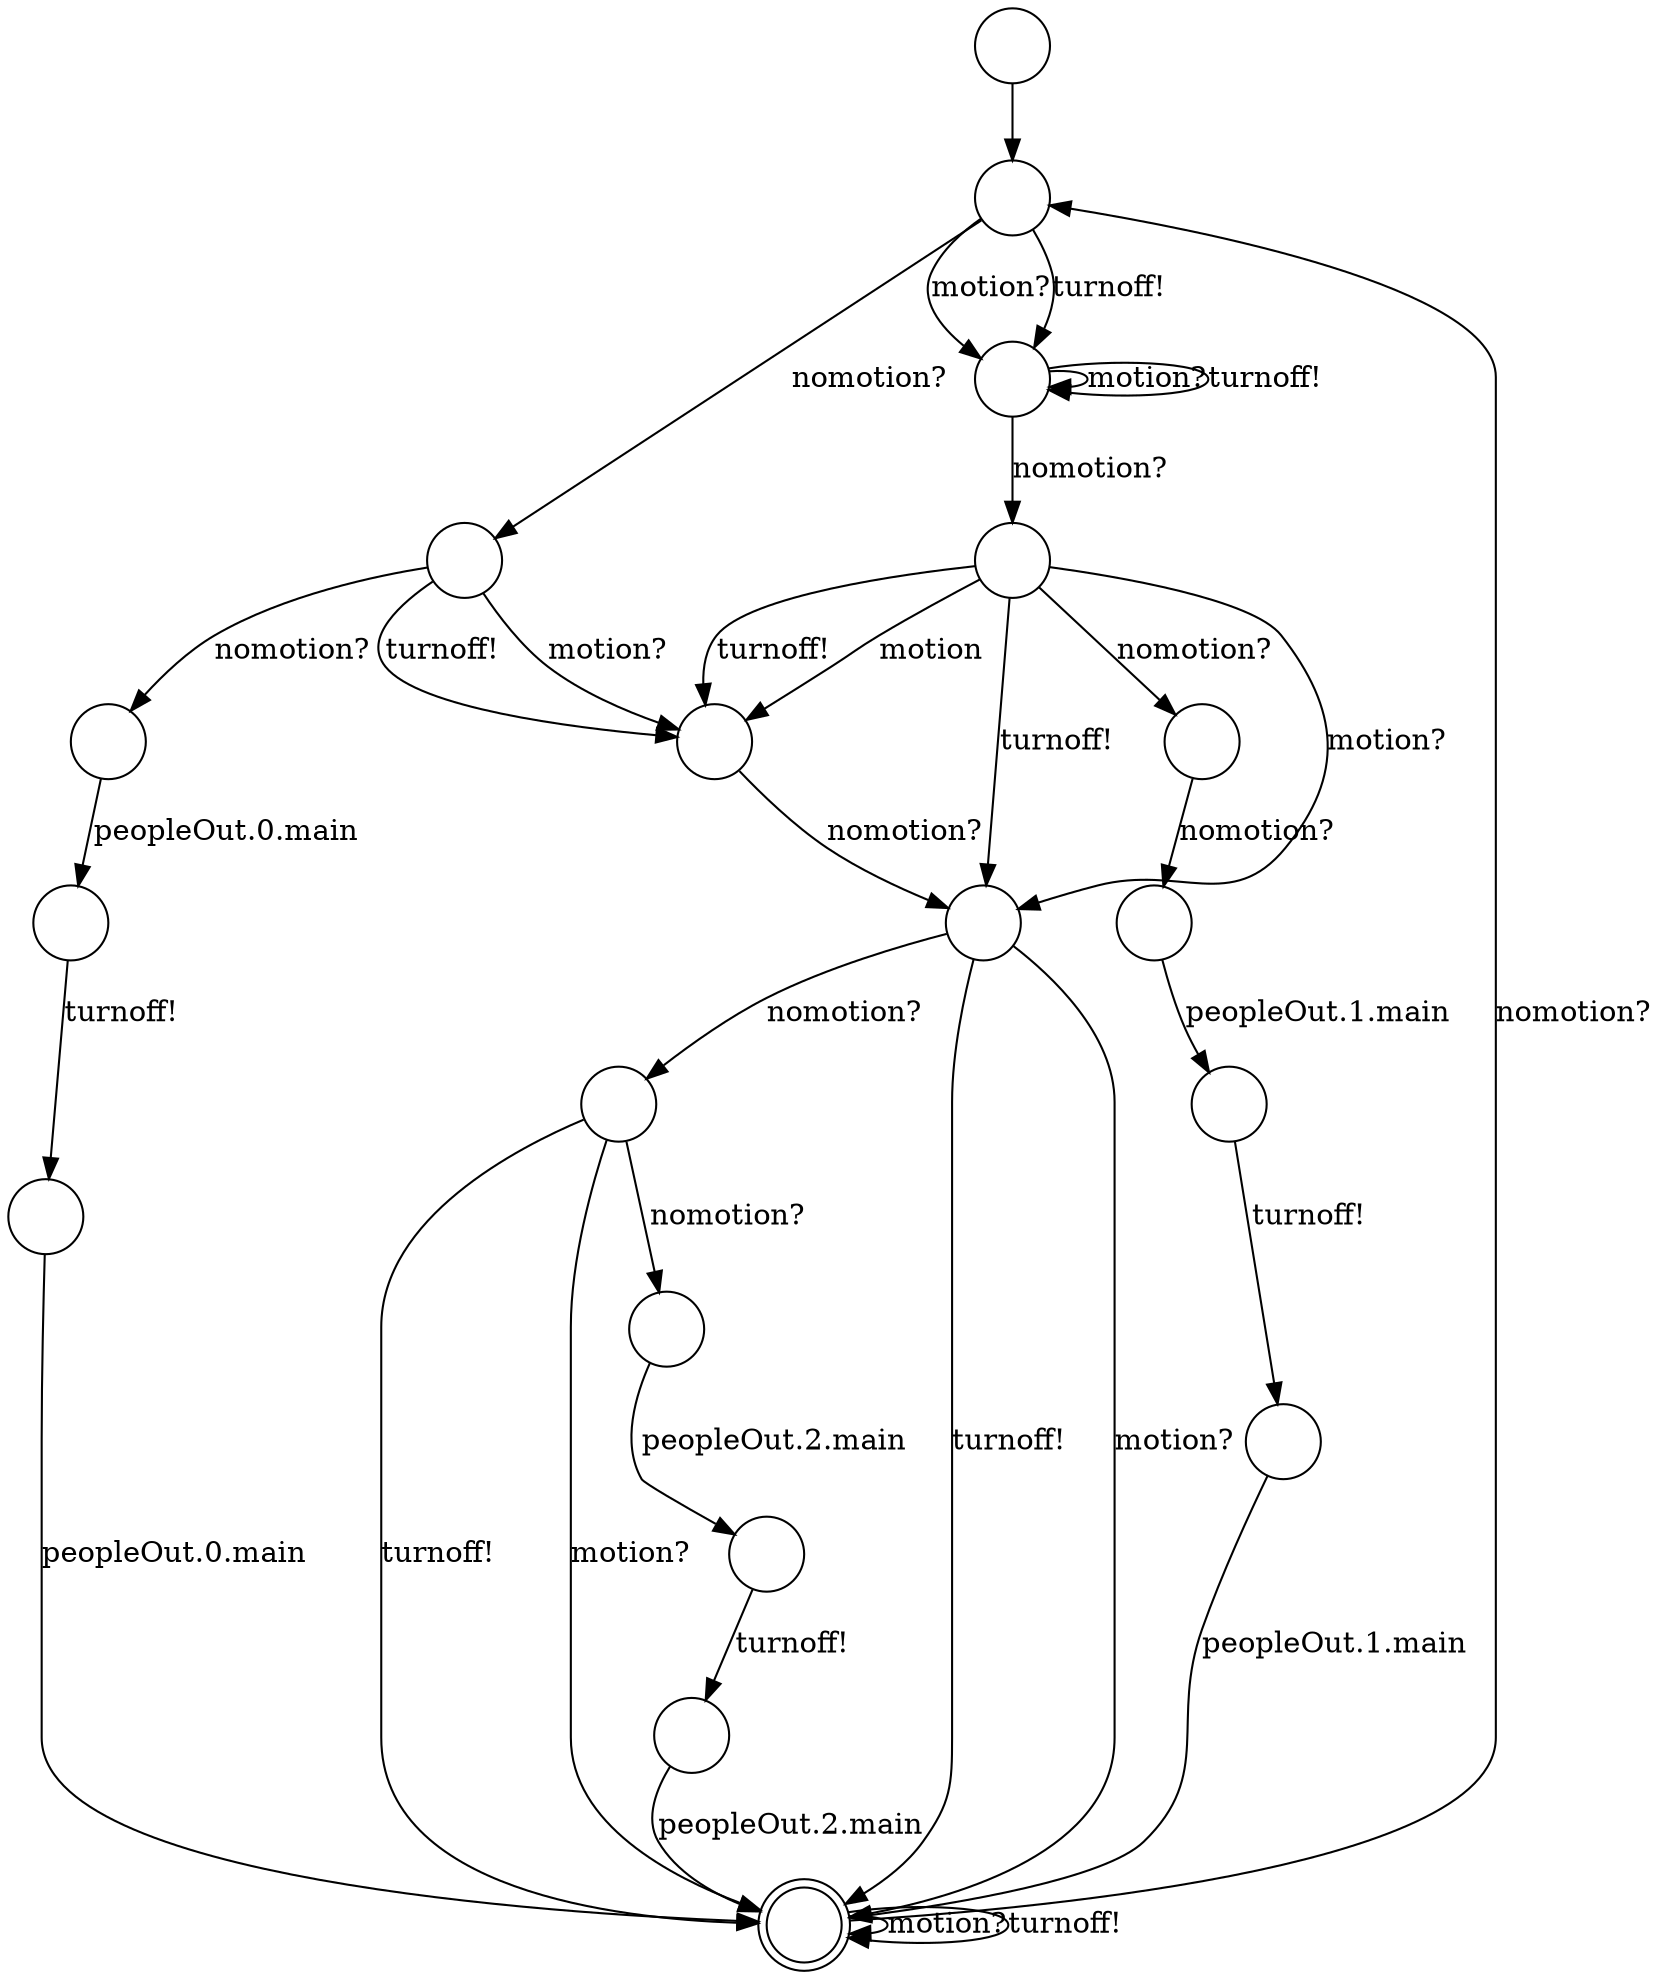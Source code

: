 digraph Automaton {
0 [shape=circle,label=""];
1 [shape=circle,label=""]
2 [shape=circle,label=""]
3 [shape=circle,label=""]
4 [shape=circle,label=""]
5 [shape=circle,label=""]
6 [shape=circle,label=""]
7 [shape=circle,label=""]
8 [shape=circle,label=""]
9 [shape=circle,label=""]
10 [shape=circle,label=""]
11 [shape=circle,label=""]
12 [shape=circle,label=""]
13 [shape=circle,label=""]
14 [shape=circle,label=""]
15 [shape=doublecircle,label=""]
16 [shape=circle,label=""]
17 [shape=circle,label=""]
18 [shape=circle,label=""]
0 -> 1
1 -> 2 [label="motion?"]
1 -> 2 [label="turnoff!"]
1 -> 3 [label="nomotion?"]
2 -> 2 [label="motion?"]
2 -> 2 [label="turnoff!"]
2 -> 5 [label="nomotion?"]
3 -> 4 [label="turnoff!"]
3 -> 4 [label="motion?"]
3 -> 6 [label="nomotion?"]
4 -> 7 [label="nomotion?"]
5 -> 4 [label="turnoff!"]
5 -> 4 [label="motion"]
5 -> 7 [label="motion?"]
5 -> 7 [label="turnoff!"]
5 -> 8 [label="nomotion?"]
6 -> 9 [label="peopleOut.0.main"]
7 -> 10 [label="nomotion?"]
7 -> 15 [label="turnoff!"]
7 -> 15 [label="motion?"]
8 -> 11 [label="nomotion?"]
9 -> 12 [label="turnoff!"]
10 -> 15 [label="motion?"]
10 -> 15 [label="turnoff!"]
10 -> 13 [label="nomotion?"]
11 -> 14 [label="peopleOut.1.main"]
12 -> 15 [label="peopleOut.0.main"]
13 -> 16 [label="peopleOut.2.main"]
14 -> 17 [label="turnoff!"]
15 -> 15 [label="motion?"]
15 -> 15 [label="turnoff!"]
15 -> 1 [label="nomotion?"]
16 -> 18 [label="turnoff!"]
17 -> 15 [label="peopleOut.1.main"]
18 -> 15 [label="peopleOut.2.main"]
}